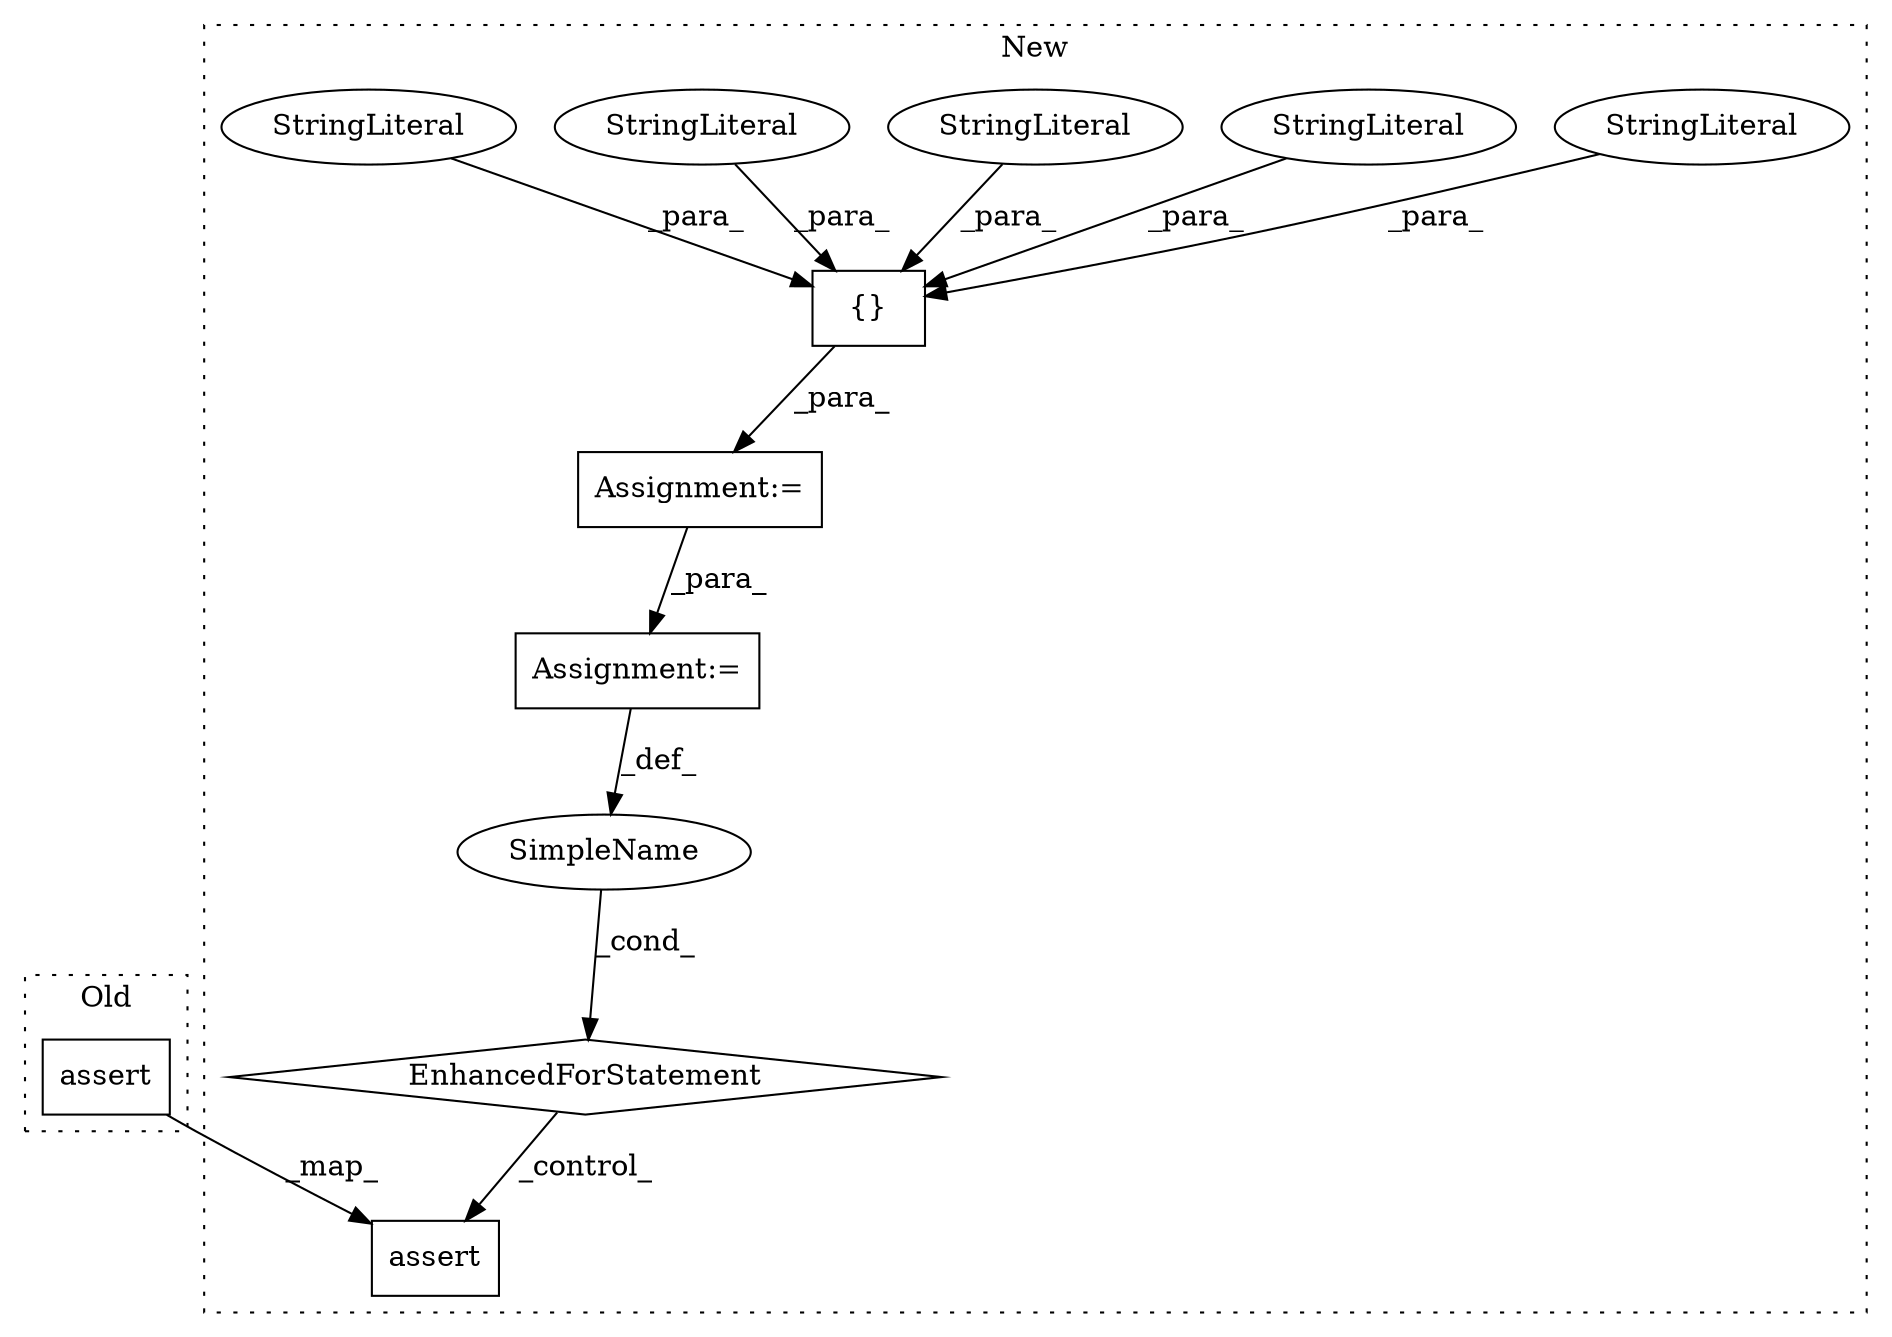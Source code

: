 digraph G {
subgraph cluster0 {
1 [label="assert" a="6" s="3786" l="7" shape="box"];
label = "Old";
style="dotted";
}
subgraph cluster1 {
2 [label="assert" a="6" s="3837" l="7" shape="box"];
3 [label="Assignment:=" a="7" s="3403" l="1" shape="box"];
4 [label="EnhancedForStatement" a="70" s="3752,3827" l="53,2" shape="diamond"];
5 [label="SimpleName" a="42" s="3812" l="4" shape="ellipse"];
6 [label="{}" a="4" s="3416,3696" l="1,1" shape="box"];
7 [label="Assignment:=" a="7" s="3752,3827" l="53,2" shape="box"];
8 [label="StringLiteral" a="45" s="3575" l="45" shape="ellipse"];
9 [label="StringLiteral" a="45" s="3649" l="17" shape="ellipse"];
10 [label="StringLiteral" a="45" s="3514" l="24" shape="ellipse"];
11 [label="StringLiteral" a="45" s="3464" l="49" shape="ellipse"];
12 [label="StringLiteral" a="45" s="3417" l="16" shape="ellipse"];
label = "New";
style="dotted";
}
1 -> 2 [label="_map_"];
3 -> 7 [label="_para_"];
4 -> 2 [label="_control_"];
5 -> 4 [label="_cond_"];
6 -> 3 [label="_para_"];
7 -> 5 [label="_def_"];
8 -> 6 [label="_para_"];
9 -> 6 [label="_para_"];
10 -> 6 [label="_para_"];
11 -> 6 [label="_para_"];
12 -> 6 [label="_para_"];
}